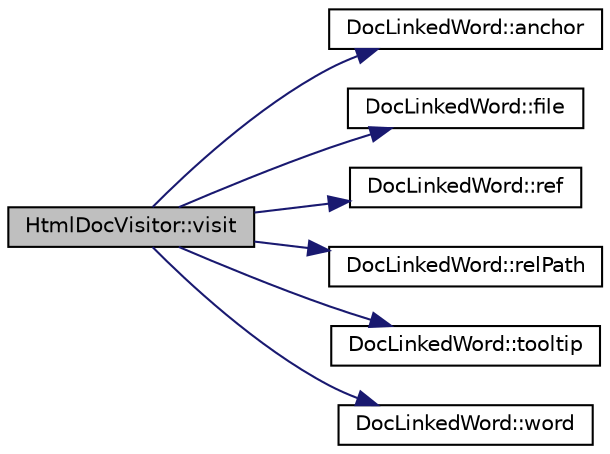 digraph "HtmlDocVisitor::visit"
{
 // LATEX_PDF_SIZE
  edge [fontname="Helvetica",fontsize="10",labelfontname="Helvetica",labelfontsize="10"];
  node [fontname="Helvetica",fontsize="10",shape=record];
  rankdir="LR";
  Node1 [label="HtmlDocVisitor::visit",height=0.2,width=0.4,color="black", fillcolor="grey75", style="filled", fontcolor="black",tooltip=" "];
  Node1 -> Node2 [color="midnightblue",fontsize="10",style="solid",fontname="Helvetica"];
  Node2 [label="DocLinkedWord::anchor",height=0.2,width=0.4,color="black", fillcolor="white", style="filled",URL="$classDocLinkedWord.html#aa660e6600aa99dc591e1c7cc915f6d7c",tooltip=" "];
  Node1 -> Node3 [color="midnightblue",fontsize="10",style="solid",fontname="Helvetica"];
  Node3 [label="DocLinkedWord::file",height=0.2,width=0.4,color="black", fillcolor="white", style="filled",URL="$classDocLinkedWord.html#a87a6514222a5dc65f0fe4420c916d3be",tooltip=" "];
  Node1 -> Node4 [color="midnightblue",fontsize="10",style="solid",fontname="Helvetica"];
  Node4 [label="DocLinkedWord::ref",height=0.2,width=0.4,color="black", fillcolor="white", style="filled",URL="$classDocLinkedWord.html#a956ecf12c5e819f4cb3d1d742e0779c2",tooltip=" "];
  Node1 -> Node5 [color="midnightblue",fontsize="10",style="solid",fontname="Helvetica"];
  Node5 [label="DocLinkedWord::relPath",height=0.2,width=0.4,color="black", fillcolor="white", style="filled",URL="$classDocLinkedWord.html#a883e214d9c8dd9bca32c656d98fc5e76",tooltip=" "];
  Node1 -> Node6 [color="midnightblue",fontsize="10",style="solid",fontname="Helvetica"];
  Node6 [label="DocLinkedWord::tooltip",height=0.2,width=0.4,color="black", fillcolor="white", style="filled",URL="$classDocLinkedWord.html#aff9702f0cf6d229a6eebf14352636a5f",tooltip=" "];
  Node1 -> Node7 [color="midnightblue",fontsize="10",style="solid",fontname="Helvetica"];
  Node7 [label="DocLinkedWord::word",height=0.2,width=0.4,color="black", fillcolor="white", style="filled",URL="$classDocLinkedWord.html#a99a9908a9068fadb25871975cc41a507",tooltip=" "];
}
